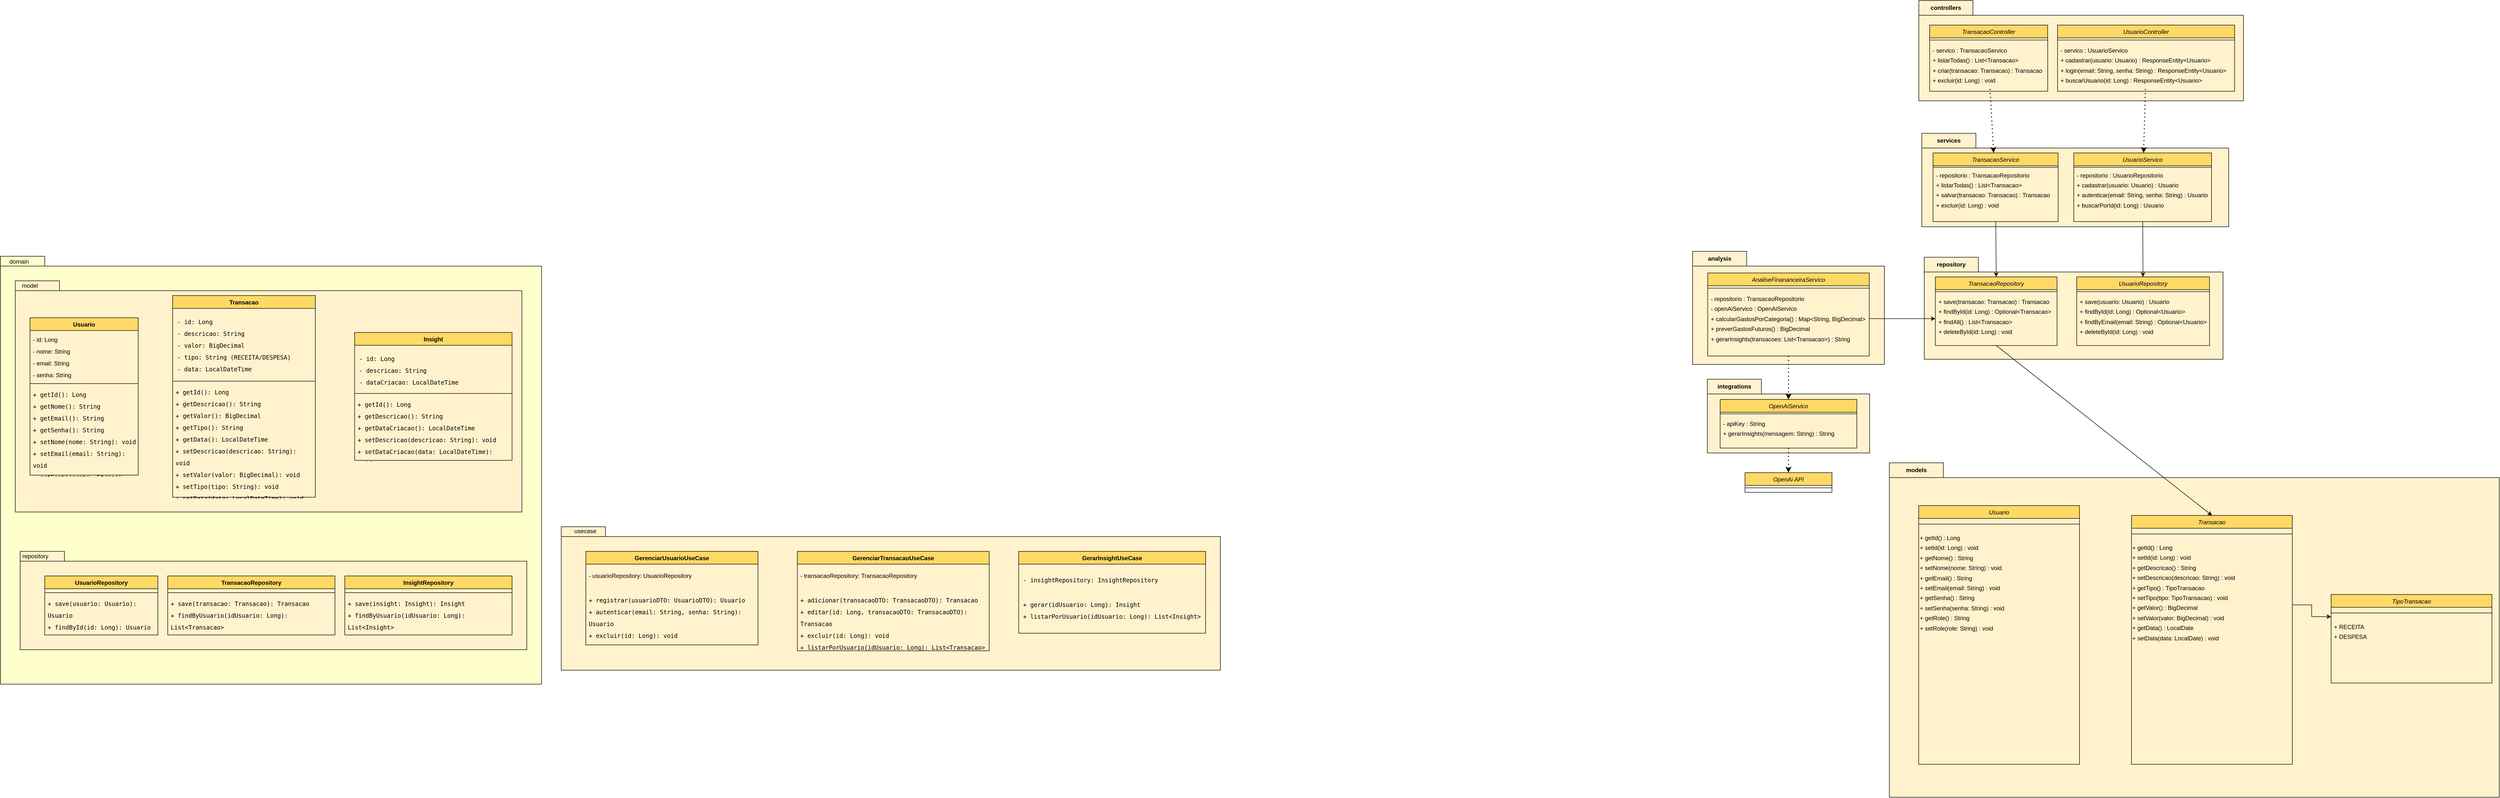 <mxfile version="26.1.1">
  <diagram id="C5RBs43oDa-KdzZeNtuy" name="Page-1">
    <mxGraphModel dx="6342" dy="3076" grid="1" gridSize="10" guides="1" tooltips="1" connect="1" arrows="1" fold="1" page="1" pageScale="1" pageWidth="827" pageHeight="1169" math="0" shadow="0">
      <root>
        <mxCell id="WIyWlLk6GJQsqaUBKTNV-0" />
        <mxCell id="WIyWlLk6GJQsqaUBKTNV-1" parent="WIyWlLk6GJQsqaUBKTNV-0" />
        <mxCell id="1cTptB84JzzXmHVM3gCm-0" value="analysis" style="shape=folder;fontStyle=1;tabWidth=110;tabHeight=30;tabPosition=left;html=1;boundedLbl=1;labelInHeader=1;container=1;collapsible=0;whiteSpace=wrap;fillColor=#FFF2CC;" parent="WIyWlLk6GJQsqaUBKTNV-1" vertex="1">
          <mxGeometry x="-490" y="-390" width="390" height="230" as="geometry" />
        </mxCell>
        <mxCell id="1cTptB84JzzXmHVM3gCm-1" value="" style="html=1;strokeColor=none;resizeWidth=1;resizeHeight=1;fillColor=none;part=1;connectable=0;allowArrows=0;deletable=0;whiteSpace=wrap;" parent="1cTptB84JzzXmHVM3gCm-0" vertex="1">
          <mxGeometry width="307.895" height="85.638" relative="1" as="geometry">
            <mxPoint y="30" as="offset" />
          </mxGeometry>
        </mxCell>
        <mxCell id="1cTptB84JzzXmHVM3gCm-2" value="AnaliseFinananceiraServico" style="swimlane;fontStyle=2;align=center;verticalAlign=top;childLayout=stackLayout;horizontal=1;startSize=26;horizontalStack=0;resizeParent=1;resizeLast=0;collapsible=1;marginBottom=0;rounded=0;shadow=0;strokeWidth=1;fillColor=#FFD966;" parent="1cTptB84JzzXmHVM3gCm-0" vertex="1">
          <mxGeometry x="30.788" y="44.003" width="328.417" height="168.83" as="geometry">
            <mxRectangle x="230" y="140" width="160" height="26" as="alternateBounds" />
          </mxGeometry>
        </mxCell>
        <mxCell id="1cTptB84JzzXmHVM3gCm-6" value="" style="line;html=1;strokeWidth=1;align=left;verticalAlign=middle;spacingTop=-1;spacingLeft=3;spacingRight=3;rotatable=0;labelPosition=right;points=[];portConstraint=eastwest;" parent="1cTptB84JzzXmHVM3gCm-2" vertex="1">
          <mxGeometry y="26" width="328.417" height="9.787" as="geometry" />
        </mxCell>
        <mxCell id="1cTptB84JzzXmHVM3gCm-7" value="&lt;div style=&quot;line-height: 170%;&quot;&gt;- repositorio : TransacaoRepositorio&lt;br&gt;- openAiServico : OpenAiServico&lt;br&gt;+ calcularGastosPorCategoria() : Map&amp;lt;String, BigDecimal&amp;gt;&lt;br&gt;+ preverGastosFuturos() : BigDecimal&lt;br&gt;+ gerarInsights(transacoes: List&amp;lt;Transacao&amp;gt;) : String&lt;/div&gt;" style="text;align=left;verticalAlign=top;spacingLeft=4;spacingRight=4;overflow=hidden;rotatable=0;points=[[0,0.5],[1,0.5]];portConstraint=eastwest;html=1;" parent="1cTptB84JzzXmHVM3gCm-2" vertex="1">
          <mxGeometry y="35.787" width="328.417" height="114.21" as="geometry" />
        </mxCell>
        <mxCell id="1cTptB84JzzXmHVM3gCm-8" value="controllers" style="shape=folder;fontStyle=1;tabWidth=110;tabHeight=30;tabPosition=left;html=1;boundedLbl=1;labelInHeader=1;container=1;collapsible=0;whiteSpace=wrap;fillColor=#FFF2CC;" parent="WIyWlLk6GJQsqaUBKTNV-1" vertex="1">
          <mxGeometry x="-30" y="-900" width="659.999" height="204.0" as="geometry" />
        </mxCell>
        <mxCell id="1cTptB84JzzXmHVM3gCm-9" value="" style="html=1;strokeColor=none;resizeWidth=1;resizeHeight=1;fillColor=none;part=1;connectable=0;allowArrows=0;deletable=0;whiteSpace=wrap;" parent="1cTptB84JzzXmHVM3gCm-8" vertex="1">
          <mxGeometry width="225.0" height="75.957" relative="1" as="geometry">
            <mxPoint y="30" as="offset" />
          </mxGeometry>
        </mxCell>
        <mxCell id="1cTptB84JzzXmHVM3gCm-98" value="UsuarioController" style="swimlane;fontStyle=2;align=center;verticalAlign=top;childLayout=stackLayout;horizontal=1;startSize=26;horizontalStack=0;resizeParent=1;resizeLast=0;collapsible=1;marginBottom=0;rounded=0;shadow=0;strokeWidth=1;fillColor=#FFD966;" parent="1cTptB84JzzXmHVM3gCm-8" vertex="1">
          <mxGeometry x="281.999" y="50.0" width="360" height="134.52" as="geometry">
            <mxRectangle x="230" y="140" width="160" height="26" as="alternateBounds" />
          </mxGeometry>
        </mxCell>
        <mxCell id="1cTptB84JzzXmHVM3gCm-99" value="" style="line;html=1;strokeWidth=1;align=left;verticalAlign=middle;spacingTop=-1;spacingLeft=3;spacingRight=3;rotatable=0;labelPosition=right;points=[];portConstraint=eastwest;" parent="1cTptB84JzzXmHVM3gCm-98" vertex="1">
          <mxGeometry y="26" width="360" height="8.681" as="geometry" />
        </mxCell>
        <mxCell id="1cTptB84JzzXmHVM3gCm-100" value="&lt;div style=&quot;line-height: 170%;&quot;&gt;&lt;div style=&quot;line-height: 170%;&quot;&gt;- servico : UsuarioServico&lt;/div&gt;&lt;div style=&quot;line-height: 170%;&quot;&gt;+ cadastrar(usuario: Usuario) : ResponseEntity&amp;lt;Usuario&amp;gt;&lt;/div&gt;&lt;div style=&quot;line-height: 170%;&quot;&gt;+ login(email: String, senha: String) : ResponseEntity&amp;lt;Usuario&amp;gt;&lt;/div&gt;&lt;div style=&quot;line-height: 170%;&quot;&gt;+ buscarUsuario(id: Long) : ResponseEntity&amp;lt;Usuario&amp;gt;&lt;/div&gt;&lt;div&gt;&lt;br&gt;&lt;/div&gt;&lt;/div&gt;" style="text;align=left;verticalAlign=top;spacingLeft=4;spacingRight=4;overflow=hidden;rotatable=0;points=[[0,0.5],[1,0.5]];portConstraint=eastwest;html=1;" parent="1cTptB84JzzXmHVM3gCm-98" vertex="1">
          <mxGeometry y="34.681" width="360" height="95.32" as="geometry" />
        </mxCell>
        <mxCell id="1cTptB84JzzXmHVM3gCm-10" value="TransacaoController" style="swimlane;fontStyle=2;align=center;verticalAlign=top;childLayout=stackLayout;horizontal=1;startSize=26;horizontalStack=0;resizeParent=1;resizeLast=0;collapsible=1;marginBottom=0;rounded=0;shadow=0;strokeWidth=1;fillColor=#FFD966;" parent="1cTptB84JzzXmHVM3gCm-8" vertex="1">
          <mxGeometry x="21.999" y="50" width="239.995" height="134.52" as="geometry">
            <mxRectangle x="230" y="140" width="160" height="26" as="alternateBounds" />
          </mxGeometry>
        </mxCell>
        <mxCell id="1cTptB84JzzXmHVM3gCm-14" value="" style="line;html=1;strokeWidth=1;align=left;verticalAlign=middle;spacingTop=-1;spacingLeft=3;spacingRight=3;rotatable=0;labelPosition=right;points=[];portConstraint=eastwest;" parent="1cTptB84JzzXmHVM3gCm-10" vertex="1">
          <mxGeometry y="26" width="239.995" height="8.681" as="geometry" />
        </mxCell>
        <mxCell id="1cTptB84JzzXmHVM3gCm-15" value="&lt;div style=&quot;line-height: 170%;&quot;&gt;- servico : TransacaoServico&lt;br&gt;+ listarTodas() : List&amp;lt;Transacao&amp;gt;&lt;br&gt;+ criar(transacao: Transacao) : Transacao&lt;br&gt;+ excluir(id: Long) : void&lt;/div&gt;" style="text;align=left;verticalAlign=top;spacingLeft=4;spacingRight=4;overflow=hidden;rotatable=0;points=[[0,0.5],[1,0.5]];portConstraint=eastwest;html=1;" parent="1cTptB84JzzXmHVM3gCm-10" vertex="1">
          <mxGeometry y="34.681" width="239.995" height="95.32" as="geometry" />
        </mxCell>
        <mxCell id="1cTptB84JzzXmHVM3gCm-16" value="integrations" style="shape=folder;fontStyle=1;tabWidth=110;tabHeight=30;tabPosition=left;html=1;boundedLbl=1;labelInHeader=1;container=1;collapsible=0;whiteSpace=wrap;fillColor=#FFF2CC;" parent="WIyWlLk6GJQsqaUBKTNV-1" vertex="1">
          <mxGeometry x="-460" y="-130" width="330" height="150" as="geometry" />
        </mxCell>
        <mxCell id="1cTptB84JzzXmHVM3gCm-17" value="" style="html=1;strokeColor=none;resizeWidth=1;resizeHeight=1;fillColor=none;part=1;connectable=0;allowArrows=0;deletable=0;whiteSpace=wrap;" parent="1cTptB84JzzXmHVM3gCm-16" vertex="1">
          <mxGeometry width="260.526" height="55.851" relative="1" as="geometry">
            <mxPoint y="30" as="offset" />
          </mxGeometry>
        </mxCell>
        <mxCell id="1cTptB84JzzXmHVM3gCm-18" value="OpenAiServico" style="swimlane;fontStyle=2;align=center;verticalAlign=top;childLayout=stackLayout;horizontal=1;startSize=26;horizontalStack=0;resizeParent=1;resizeLast=0;collapsible=1;marginBottom=0;rounded=0;shadow=0;strokeWidth=1;fillColor=#FFD966;" parent="1cTptB84JzzXmHVM3gCm-16" vertex="1">
          <mxGeometry x="26.05" y="41.13" width="277.89" height="98.87" as="geometry">
            <mxRectangle x="230" y="140" width="160" height="26" as="alternateBounds" />
          </mxGeometry>
        </mxCell>
        <mxCell id="1cTptB84JzzXmHVM3gCm-22" value="" style="line;html=1;strokeWidth=1;align=left;verticalAlign=middle;spacingTop=-1;spacingLeft=3;spacingRight=3;rotatable=0;labelPosition=right;points=[];portConstraint=eastwest;" parent="1cTptB84JzzXmHVM3gCm-18" vertex="1">
          <mxGeometry y="26" width="277.89" height="6.383" as="geometry" />
        </mxCell>
        <mxCell id="1cTptB84JzzXmHVM3gCm-23" value="&lt;div style=&quot;line-height: 170%;&quot;&gt;- apiKey : String&lt;br&gt;+ gerarInsights(mensagem: String) : String&lt;/div&gt;" style="text;align=left;verticalAlign=top;spacingLeft=4;spacingRight=4;overflow=hidden;rotatable=0;points=[[0,0.5],[1,0.5]];portConstraint=eastwest;html=1;" parent="1cTptB84JzzXmHVM3gCm-18" vertex="1">
          <mxGeometry y="32.383" width="277.89" height="47.62" as="geometry" />
        </mxCell>
        <mxCell id="1cTptB84JzzXmHVM3gCm-24" value="models" style="shape=folder;fontStyle=1;tabWidth=110;tabHeight=30;tabPosition=left;html=1;boundedLbl=1;labelInHeader=1;container=1;collapsible=0;whiteSpace=wrap;fillColor=#FFF2CC;" parent="WIyWlLk6GJQsqaUBKTNV-1" vertex="1">
          <mxGeometry x="-90" y="40" width="1240" height="680" as="geometry" />
        </mxCell>
        <mxCell id="1cTptB84JzzXmHVM3gCm-25" value="" style="html=1;strokeColor=none;resizeWidth=1;resizeHeight=1;fillColor=none;part=1;connectable=0;allowArrows=0;deletable=0;whiteSpace=wrap;" parent="1cTptB84JzzXmHVM3gCm-24" vertex="1">
          <mxGeometry width="671.367" height="202.144" relative="1" as="geometry">
            <mxPoint y="30" as="offset" />
          </mxGeometry>
        </mxCell>
        <mxCell id="1cTptB84JzzXmHVM3gCm-26" value="Transacao" style="swimlane;fontStyle=2;align=center;verticalAlign=top;childLayout=stackLayout;horizontal=1;startSize=26;horizontalStack=0;resizeParent=1;resizeLast=0;collapsible=1;marginBottom=0;rounded=0;shadow=0;strokeWidth=1;fillColor=#FFD966;" parent="1cTptB84JzzXmHVM3gCm-24" vertex="1">
          <mxGeometry x="492.336" y="107.02" width="326.941" height="505.96" as="geometry">
            <mxRectangle x="230" y="140" width="160" height="26" as="alternateBounds" />
          </mxGeometry>
        </mxCell>
        <mxCell id="1cTptB84JzzXmHVM3gCm-30" value="" style="line;html=1;strokeWidth=1;align=left;verticalAlign=middle;spacingTop=-1;spacingLeft=3;spacingRight=3;rotatable=0;labelPosition=right;points=[];portConstraint=eastwest;" parent="1cTptB84JzzXmHVM3gCm-26" vertex="1">
          <mxGeometry y="26" width="326.941" height="23.102" as="geometry" />
        </mxCell>
        <mxCell id="1cTptB84JzzXmHVM3gCm-81" value="&lt;div style=&quot;line-height: 170%;&quot;&gt;+ getId() : Long&lt;br&gt;+ setId(id: Long) : void&lt;br&gt;+ getDescricao() : String&lt;br&gt;+ setDescricao(descricao: String) : void&lt;br&gt;+ getTipo() : TipoTransacao&lt;br&gt;+ setTipo(tipo: TipoTransacao) : void&lt;br&gt;+ getValor() : BigDecimal&lt;br&gt;+ setValor(valor: BigDecimal) : void&lt;br&gt;+ getData() : LocalDate&lt;br&gt;+ setData(data: LocalDate) : void&lt;/div&gt;" style="text;whiteSpace=wrap;html=1;" parent="1cTptB84JzzXmHVM3gCm-26" vertex="1">
          <mxGeometry y="49.102" width="326.941" height="265.627" as="geometry" />
        </mxCell>
        <mxCell id="1cTptB84JzzXmHVM3gCm-32" value="TipoTransacao" style="swimlane;fontStyle=2;align=center;verticalAlign=top;childLayout=stackLayout;horizontal=1;startSize=26;horizontalStack=0;resizeParent=1;resizeLast=0;collapsible=1;marginBottom=0;rounded=0;shadow=0;strokeWidth=1;fillColor=#FFD966;" parent="1cTptB84JzzXmHVM3gCm-24" vertex="1">
          <mxGeometry x="898.14" y="267.752" width="326.941" height="180.002" as="geometry">
            <mxRectangle x="230" y="140" width="160" height="26" as="alternateBounds" />
          </mxGeometry>
        </mxCell>
        <mxCell id="1cTptB84JzzXmHVM3gCm-36" value="" style="line;html=1;strokeWidth=1;align=left;verticalAlign=middle;spacingTop=-1;spacingLeft=3;spacingRight=3;rotatable=0;labelPosition=right;points=[];portConstraint=eastwest;" parent="1cTptB84JzzXmHVM3gCm-32" vertex="1">
          <mxGeometry y="26" width="326.941" height="23.102" as="geometry" />
        </mxCell>
        <mxCell id="1cTptB84JzzXmHVM3gCm-37" value="&lt;div style=&quot;line-height: 170%;&quot;&gt;+ RECEITA&lt;br&gt;+ DESPESA&lt;/div&gt;" style="text;align=left;verticalAlign=top;spacingLeft=4;spacingRight=4;overflow=hidden;rotatable=0;points=[[0,0.5],[1,0.5]];portConstraint=eastwest;html=1;" parent="1cTptB84JzzXmHVM3gCm-32" vertex="1">
          <mxGeometry y="49.102" width="326.941" height="104.9" as="geometry" />
        </mxCell>
        <mxCell id="1cTptB84JzzXmHVM3gCm-84" style="edgeStyle=orthogonalEdgeStyle;rounded=0;orthogonalLoop=1;jettySize=auto;html=1;entryX=0;entryY=0.25;entryDx=0;entryDy=0;" parent="1cTptB84JzzXmHVM3gCm-24" source="1cTptB84JzzXmHVM3gCm-81" target="1cTptB84JzzXmHVM3gCm-32" edge="1">
          <mxGeometry relative="1" as="geometry">
            <mxPoint x="497.794" y="164.105" as="targetPoint" />
          </mxGeometry>
        </mxCell>
        <mxCell id="1cTptB84JzzXmHVM3gCm-86" value="Usuario" style="swimlane;fontStyle=2;align=center;verticalAlign=top;childLayout=stackLayout;horizontal=1;startSize=26;horizontalStack=0;resizeParent=1;resizeLast=0;collapsible=1;marginBottom=0;rounded=0;shadow=0;strokeWidth=1;fillColor=#FFD966;" parent="1cTptB84JzzXmHVM3gCm-24" vertex="1">
          <mxGeometry x="59.677" y="87.02" width="326.94" height="525.96" as="geometry">
            <mxRectangle x="230" y="140" width="160" height="26" as="alternateBounds" />
          </mxGeometry>
        </mxCell>
        <mxCell id="1cTptB84JzzXmHVM3gCm-87" value="" style="line;html=1;strokeWidth=1;align=left;verticalAlign=middle;spacingTop=-1;spacingLeft=3;spacingRight=3;rotatable=0;labelPosition=right;points=[];portConstraint=eastwest;" parent="1cTptB84JzzXmHVM3gCm-86" vertex="1">
          <mxGeometry y="26" width="326.94" height="23.102" as="geometry" />
        </mxCell>
        <mxCell id="1cTptB84JzzXmHVM3gCm-88" value="&lt;div style=&quot;line-height: 170%;&quot;&gt;&lt;div style=&quot;line-height: 170%;&quot;&gt;+ getId() : Long&lt;/div&gt;&lt;div style=&quot;line-height: 170%;&quot;&gt;+ setId(id: Long) : void&lt;/div&gt;&lt;div style=&quot;line-height: 170%;&quot;&gt;+ getNome() : String&lt;/div&gt;&lt;div style=&quot;line-height: 170%;&quot;&gt;+ setNome(nome: String) : void&lt;/div&gt;&lt;div style=&quot;line-height: 170%;&quot;&gt;+ getEmail() : String&lt;/div&gt;&lt;div style=&quot;line-height: 170%;&quot;&gt;+ setEmail(email: String) : void&lt;/div&gt;&lt;div style=&quot;line-height: 170%;&quot;&gt;+ getSenha() : String&lt;/div&gt;&lt;div style=&quot;line-height: 170%;&quot;&gt;+ setSenha(senha: String) : void&lt;/div&gt;&lt;div style=&quot;line-height: 170%;&quot;&gt;+ getRole() : String&lt;/div&gt;&lt;div style=&quot;line-height: 170%;&quot;&gt;+ setRole(role: String) : void&lt;/div&gt;&lt;div&gt;&lt;br&gt;&lt;/div&gt;&lt;/div&gt;" style="text;whiteSpace=wrap;html=1;" parent="1cTptB84JzzXmHVM3gCm-86" vertex="1">
          <mxGeometry y="49.102" width="326.94" height="264" as="geometry" />
        </mxCell>
        <mxCell id="1cTptB84JzzXmHVM3gCm-38" value="repository" style="shape=folder;fontStyle=1;tabWidth=110;tabHeight=30;tabPosition=left;html=1;boundedLbl=1;labelInHeader=1;container=1;collapsible=0;whiteSpace=wrap;fillColor=#FFF2CC;" parent="WIyWlLk6GJQsqaUBKTNV-1" vertex="1">
          <mxGeometry x="-19" y="-378" width="607.43" height="207.44" as="geometry" />
        </mxCell>
        <mxCell id="1cTptB84JzzXmHVM3gCm-39" value="" style="html=1;strokeColor=none;resizeWidth=1;resizeHeight=1;fillColor=none;part=1;connectable=0;allowArrows=0;deletable=0;whiteSpace=wrap;" parent="1cTptB84JzzXmHVM3gCm-38" vertex="1">
          <mxGeometry width="225.789" height="70.745" relative="1" as="geometry">
            <mxPoint y="30" as="offset" />
          </mxGeometry>
        </mxCell>
        <mxCell id="1cTptB84JzzXmHVM3gCm-40" value="TransacaoRepository" style="swimlane;fontStyle=2;align=center;verticalAlign=top;childLayout=stackLayout;horizontal=1;startSize=26;horizontalStack=0;resizeParent=1;resizeLast=0;collapsible=1;marginBottom=0;rounded=0;shadow=0;strokeWidth=1;fillColor=#FFD966;" parent="1cTptB84JzzXmHVM3gCm-38" vertex="1">
          <mxGeometry x="22.57" y="40" width="247.43" height="139.44" as="geometry">
            <mxRectangle x="230" y="140" width="160" height="26" as="alternateBounds" />
          </mxGeometry>
        </mxCell>
        <mxCell id="1cTptB84JzzXmHVM3gCm-44" value="" style="line;html=1;strokeWidth=1;align=left;verticalAlign=middle;spacingTop=-1;spacingLeft=3;spacingRight=3;rotatable=0;labelPosition=right;points=[];portConstraint=eastwest;" parent="1cTptB84JzzXmHVM3gCm-40" vertex="1">
          <mxGeometry y="26" width="247.43" height="8.085" as="geometry" />
        </mxCell>
        <mxCell id="1cTptB84JzzXmHVM3gCm-45" value="&lt;div style=&quot;line-height: 170%;&quot;&gt;+ save(transacao: Transacao) : Transacao&lt;br&gt;+ findById(id: Long) : Optional&amp;lt;Transacao&amp;gt;&lt;br&gt;+ findAll() : List&amp;lt;Transacao&amp;gt;&lt;br&gt;+ deleteById(id: Long) : void&lt;/div&gt;" style="text;align=left;verticalAlign=top;spacingLeft=4;spacingRight=4;overflow=hidden;rotatable=0;points=[[0,0.5],[1,0.5]];portConstraint=eastwest;html=1;" parent="1cTptB84JzzXmHVM3gCm-40" vertex="1">
          <mxGeometry y="34.085" width="247.43" height="101.692" as="geometry" />
        </mxCell>
        <mxCell id="1cTptB84JzzXmHVM3gCm-90" value="UsuarioRepository" style="swimlane;fontStyle=2;align=center;verticalAlign=top;childLayout=stackLayout;horizontal=1;startSize=26;horizontalStack=0;resizeParent=1;resizeLast=0;collapsible=1;marginBottom=0;rounded=0;shadow=0;strokeWidth=1;fillColor=#FFD966;" parent="1cTptB84JzzXmHVM3gCm-38" vertex="1">
          <mxGeometry x="310" y="40" width="270" height="139.44" as="geometry">
            <mxRectangle x="230" y="140" width="160" height="26" as="alternateBounds" />
          </mxGeometry>
        </mxCell>
        <mxCell id="1cTptB84JzzXmHVM3gCm-91" value="" style="line;html=1;strokeWidth=1;align=left;verticalAlign=middle;spacingTop=-1;spacingLeft=3;spacingRight=3;rotatable=0;labelPosition=right;points=[];portConstraint=eastwest;" parent="1cTptB84JzzXmHVM3gCm-90" vertex="1">
          <mxGeometry y="26" width="270" height="8.085" as="geometry" />
        </mxCell>
        <mxCell id="1cTptB84JzzXmHVM3gCm-92" value="&lt;div style=&quot;line-height: 170%;&quot;&gt;&lt;div style=&quot;line-height: 170%;&quot;&gt;+ save(usuario: Usuario) : Usuario&lt;/div&gt;&lt;div style=&quot;line-height: 170%;&quot;&gt;+ findById(id: Long) : Optional&amp;lt;Usuario&amp;gt;&lt;/div&gt;&lt;div style=&quot;line-height: 170%;&quot;&gt;+ findByEmail(email: String) : Optional&amp;lt;Usuario&amp;gt;&lt;/div&gt;&lt;div style=&quot;line-height: 170%;&quot;&gt;+ deleteById(id: Long) : void&lt;/div&gt;&lt;div&gt;&lt;br&gt;&lt;/div&gt;&lt;/div&gt;" style="text;align=left;verticalAlign=top;spacingLeft=4;spacingRight=4;overflow=hidden;rotatable=0;points=[[0,0.5],[1,0.5]];portConstraint=eastwest;html=1;" parent="1cTptB84JzzXmHVM3gCm-90" vertex="1">
          <mxGeometry y="34.085" width="270" height="101.692" as="geometry" />
        </mxCell>
        <mxCell id="1cTptB84JzzXmHVM3gCm-46" value="services" style="shape=folder;fontStyle=1;tabWidth=110;tabHeight=30;tabPosition=left;html=1;boundedLbl=1;labelInHeader=1;container=1;collapsible=0;whiteSpace=wrap;fillColor=#FFF2CC;" parent="WIyWlLk6GJQsqaUBKTNV-1" vertex="1">
          <mxGeometry x="-24" y="-630" width="624" height="190" as="geometry" />
        </mxCell>
        <mxCell id="1cTptB84JzzXmHVM3gCm-47" value="" style="html=1;strokeColor=none;resizeWidth=1;resizeHeight=1;fillColor=none;part=1;connectable=0;allowArrows=0;deletable=0;whiteSpace=wrap;" parent="1cTptB84JzzXmHVM3gCm-46" vertex="1">
          <mxGeometry width="236.842" height="55.467" relative="1" as="geometry">
            <mxPoint y="30" as="offset" />
          </mxGeometry>
        </mxCell>
        <mxCell id="1cTptB84JzzXmHVM3gCm-48" value="TransacaoServico" style="swimlane;fontStyle=2;align=center;verticalAlign=top;childLayout=stackLayout;horizontal=1;startSize=26;horizontalStack=0;resizeParent=1;resizeLast=0;collapsible=1;marginBottom=0;rounded=0;shadow=0;strokeWidth=1;fillColor=#FFD966;" parent="1cTptB84JzzXmHVM3gCm-46" vertex="1">
          <mxGeometry x="22.84" y="40" width="254.32" height="139.457" as="geometry">
            <mxRectangle x="230" y="140" width="160" height="26" as="alternateBounds" />
          </mxGeometry>
        </mxCell>
        <mxCell id="1cTptB84JzzXmHVM3gCm-52" value="" style="line;html=1;strokeWidth=1;align=left;verticalAlign=middle;spacingTop=-1;spacingLeft=3;spacingRight=3;rotatable=0;labelPosition=right;points=[];portConstraint=eastwest;" parent="1cTptB84JzzXmHVM3gCm-48" vertex="1">
          <mxGeometry y="26" width="254.32" height="6.339" as="geometry" />
        </mxCell>
        <mxCell id="1cTptB84JzzXmHVM3gCm-53" value="&lt;div style=&quot;line-height: 170%;&quot;&gt;&lt;div style=&quot;line-height: 170%;&quot;&gt;- repositorio : TransacaoRepositorio&lt;/div&gt;&lt;div style=&quot;line-height: 170%;&quot;&gt;+ listarTodas() : List&amp;lt;Transacao&amp;gt;&lt;/div&gt;&lt;div style=&quot;line-height: 170%;&quot;&gt;+ salvar(transacao: Transacao) : Transacao&lt;/div&gt;&lt;div style=&quot;line-height: 170%;&quot;&gt;+ excluir(id: Long) : void&lt;/div&gt;&lt;div&gt;&lt;br&gt;&lt;/div&gt;&lt;/div&gt;" style="text;align=left;verticalAlign=middle;spacingLeft=4;spacingRight=4;overflow=hidden;rotatable=0;points=[[0,0.5],[1,0.5]];portConstraint=eastwest;spacingTop=0;spacing=2;labelBackgroundColor=none;labelBorderColor=none;textShadow=0;spacingBottom=0;fillColor=none;fontSize=12;html=1;" parent="1cTptB84JzzXmHVM3gCm-48" vertex="1">
          <mxGeometry y="32.339" width="254.32" height="107.118" as="geometry" />
        </mxCell>
        <mxCell id="1cTptB84JzzXmHVM3gCm-94" value="UsuarioServico" style="swimlane;fontStyle=2;align=center;verticalAlign=top;childLayout=stackLayout;horizontal=1;startSize=26;horizontalStack=0;resizeParent=1;resizeLast=0;collapsible=1;marginBottom=0;rounded=0;shadow=0;strokeWidth=1;fillColor=#FFD966;" parent="1cTptB84JzzXmHVM3gCm-46" vertex="1">
          <mxGeometry x="309" y="40" width="280" height="139.46" as="geometry">
            <mxRectangle x="230" y="140" width="160" height="26" as="alternateBounds" />
          </mxGeometry>
        </mxCell>
        <mxCell id="1cTptB84JzzXmHVM3gCm-95" value="" style="line;html=1;strokeWidth=1;align=left;verticalAlign=middle;spacingTop=-1;spacingLeft=3;spacingRight=3;rotatable=0;labelPosition=right;points=[];portConstraint=eastwest;" parent="1cTptB84JzzXmHVM3gCm-94" vertex="1">
          <mxGeometry y="26" width="280" height="6.339" as="geometry" />
        </mxCell>
        <mxCell id="1cTptB84JzzXmHVM3gCm-96" value="&lt;div style=&quot;line-height: 170%;&quot;&gt;&lt;div style=&quot;line-height: 170%;&quot;&gt;&lt;div style=&quot;line-height: 170%;&quot;&gt;- repositorio : UsuarioRepositorio&lt;/div&gt;&lt;div style=&quot;line-height: 170%;&quot;&gt;+ cadastrar(usuario: Usuario) : Usuario&lt;/div&gt;&lt;div style=&quot;line-height: 170%;&quot;&gt;+ autenticar(email: String, senha: String) : Usuario&lt;/div&gt;&lt;div style=&quot;line-height: 170%;&quot;&gt;+ buscarPorId(id: Long) : Usuario&lt;/div&gt;&lt;div&gt;&lt;br&gt;&lt;/div&gt;&lt;/div&gt;&lt;/div&gt;" style="text;align=left;verticalAlign=middle;spacingLeft=4;spacingRight=4;overflow=hidden;rotatable=0;points=[[0,0.5],[1,0.5]];portConstraint=eastwest;spacingTop=0;spacing=2;labelBackgroundColor=none;labelBorderColor=none;textShadow=0;spacingBottom=0;fillColor=none;fontSize=12;html=1;" parent="1cTptB84JzzXmHVM3gCm-94" vertex="1">
          <mxGeometry y="32.339" width="280" height="107.118" as="geometry" />
        </mxCell>
        <mxCell id="1cTptB84JzzXmHVM3gCm-62" value="" style="endArrow=classic;html=1;rounded=0;entryX=0.5;entryY=0;entryDx=0;entryDy=0;" parent="WIyWlLk6GJQsqaUBKTNV-1" source="1cTptB84JzzXmHVM3gCm-53" target="1cTptB84JzzXmHVM3gCm-40" edge="1">
          <mxGeometry width="50" height="50" relative="1" as="geometry">
            <mxPoint x="266.578" y="-288.093" as="sourcePoint" />
            <mxPoint x="177.42" y="-256.284" as="targetPoint" />
          </mxGeometry>
        </mxCell>
        <mxCell id="1cTptB84JzzXmHVM3gCm-64" value="" style="endArrow=classic;dashed=1;html=1;dashPattern=1 3;strokeWidth=2;rounded=0;" parent="WIyWlLk6GJQsqaUBKTNV-1" source="1cTptB84JzzXmHVM3gCm-15" target="1cTptB84JzzXmHVM3gCm-48" edge="1">
          <mxGeometry width="50" height="50" relative="1" as="geometry">
            <mxPoint x="300" y="-340" as="sourcePoint" />
            <mxPoint x="350" y="-390" as="targetPoint" />
          </mxGeometry>
        </mxCell>
        <mxCell id="1cTptB84JzzXmHVM3gCm-70" value="" style="endArrow=classic;html=1;rounded=0;exitX=0.5;exitY=1;exitDx=0;exitDy=0;entryX=0.5;entryY=0;entryDx=0;entryDy=0;" parent="WIyWlLk6GJQsqaUBKTNV-1" source="1cTptB84JzzXmHVM3gCm-40" target="1cTptB84JzzXmHVM3gCm-26" edge="1">
          <mxGeometry width="50" height="50" relative="1" as="geometry">
            <mxPoint x="190" y="-20" as="sourcePoint" />
            <mxPoint x="240" y="-70" as="targetPoint" />
          </mxGeometry>
        </mxCell>
        <mxCell id="1cTptB84JzzXmHVM3gCm-71" value="" style="endArrow=classic;html=1;rounded=0;exitX=1;exitY=0.5;exitDx=0;exitDy=0;entryX=0;entryY=0.5;entryDx=0;entryDy=0;" parent="WIyWlLk6GJQsqaUBKTNV-1" source="1cTptB84JzzXmHVM3gCm-7" target="1cTptB84JzzXmHVM3gCm-45" edge="1">
          <mxGeometry width="50" height="50" relative="1" as="geometry">
            <mxPoint x="-126.58" y="-256.284" as="sourcePoint" />
            <mxPoint x="0.578" y="-256.284" as="targetPoint" />
          </mxGeometry>
        </mxCell>
        <mxCell id="1cTptB84JzzXmHVM3gCm-72" value="" style="endArrow=classic;dashed=1;html=1;dashPattern=1 3;strokeWidth=2;rounded=0;exitX=0.5;exitY=1;exitDx=0;exitDy=0;entryX=0.5;entryY=0;entryDx=0;entryDy=0;" parent="WIyWlLk6GJQsqaUBKTNV-1" source="1cTptB84JzzXmHVM3gCm-2" target="1cTptB84JzzXmHVM3gCm-18" edge="1">
          <mxGeometry width="50" height="50" relative="1" as="geometry">
            <mxPoint x="-180" y="-80" as="sourcePoint" />
            <mxPoint x="-180" y="51" as="targetPoint" />
          </mxGeometry>
        </mxCell>
        <mxCell id="1cTptB84JzzXmHVM3gCm-73" value="OpenAi API" style="swimlane;fontStyle=2;align=center;verticalAlign=top;childLayout=stackLayout;horizontal=1;startSize=26;horizontalStack=0;resizeParent=1;resizeLast=0;collapsible=1;marginBottom=0;rounded=0;shadow=0;strokeWidth=1;fillColor=#FFD966;" parent="WIyWlLk6GJQsqaUBKTNV-1" vertex="1">
          <mxGeometry x="-383.43" y="60" width="176.84" height="40" as="geometry">
            <mxRectangle x="230" y="140" width="160" height="26" as="alternateBounds" />
          </mxGeometry>
        </mxCell>
        <mxCell id="1cTptB84JzzXmHVM3gCm-77" value="" style="line;html=1;strokeWidth=1;align=left;verticalAlign=middle;spacingTop=-1;spacingLeft=3;spacingRight=3;rotatable=0;labelPosition=right;points=[];portConstraint=eastwest;" parent="1cTptB84JzzXmHVM3gCm-73" vertex="1">
          <mxGeometry y="26" width="176.84" height="9.787" as="geometry" />
        </mxCell>
        <mxCell id="1cTptB84JzzXmHVM3gCm-79" value="" style="endArrow=classic;dashed=1;html=1;dashPattern=1 3;strokeWidth=2;rounded=0;exitX=0.5;exitY=1;exitDx=0;exitDy=0;entryX=0.5;entryY=0;entryDx=0;entryDy=0;" parent="WIyWlLk6GJQsqaUBKTNV-1" source="1cTptB84JzzXmHVM3gCm-18" target="1cTptB84JzzXmHVM3gCm-73" edge="1">
          <mxGeometry width="50" height="50" relative="1" as="geometry">
            <mxPoint x="-205" y="-151" as="sourcePoint" />
            <mxPoint x="-205" y="-30" as="targetPoint" />
          </mxGeometry>
        </mxCell>
        <mxCell id="1cTptB84JzzXmHVM3gCm-97" value="" style="endArrow=classic;html=1;rounded=0;" parent="WIyWlLk6GJQsqaUBKTNV-1" source="1cTptB84JzzXmHVM3gCm-96" target="1cTptB84JzzXmHVM3gCm-90" edge="1">
          <mxGeometry width="50" height="50" relative="1" as="geometry">
            <mxPoint x="390" y="-300" as="sourcePoint" />
            <mxPoint x="440" y="-350" as="targetPoint" />
          </mxGeometry>
        </mxCell>
        <mxCell id="1cTptB84JzzXmHVM3gCm-101" value="" style="endArrow=classic;dashed=1;html=1;dashPattern=1 3;strokeWidth=2;rounded=0;" parent="WIyWlLk6GJQsqaUBKTNV-1" source="1cTptB84JzzXmHVM3gCm-100" target="1cTptB84JzzXmHVM3gCm-94" edge="1">
          <mxGeometry width="50" height="50" relative="1" as="geometry">
            <mxPoint x="115" y="-690" as="sourcePoint" />
            <mxPoint x="130" y="-548" as="targetPoint" />
          </mxGeometry>
        </mxCell>
        <mxCell id="5WrRKkwtKEH5XO7ipjnT-20" value="" style="group" vertex="1" connectable="0" parent="WIyWlLk6GJQsqaUBKTNV-1">
          <mxGeometry x="-3900" y="-330" width="2450" height="820" as="geometry" />
        </mxCell>
        <mxCell id="5WrRKkwtKEH5XO7ipjnT-71" value="" style="shape=folder;fontStyle=1;spacingTop=10;tabWidth=90;tabHeight=20;tabPosition=left;html=1;whiteSpace=wrap;fillColor=#FFFFCC;" vertex="1" parent="5WrRKkwtKEH5XO7ipjnT-20">
          <mxGeometry x="-30" y="-50" width="1100" height="870" as="geometry" />
        </mxCell>
        <mxCell id="5WrRKkwtKEH5XO7ipjnT-4" value="" style="shape=folder;fontStyle=1;spacingTop=10;tabWidth=90;tabHeight=20;tabPosition=left;html=1;whiteSpace=wrap;fillColor=#FFF2CC;" vertex="1" parent="5WrRKkwtKEH5XO7ipjnT-20">
          <mxGeometry width="1030" height="470" as="geometry" />
        </mxCell>
        <mxCell id="5WrRKkwtKEH5XO7ipjnT-0" value="Usuario" style="swimlane;fontStyle=1;align=center;verticalAlign=top;childLayout=stackLayout;horizontal=1;startSize=26;horizontalStack=0;resizeParent=1;resizeParentMax=0;resizeLast=0;collapsible=1;marginBottom=0;whiteSpace=wrap;html=1;fillColor=#FFD966;" vertex="1" parent="5WrRKkwtKEH5XO7ipjnT-20">
          <mxGeometry x="30" y="75" width="220" height="320" as="geometry" />
        </mxCell>
        <mxCell id="5WrRKkwtKEH5XO7ipjnT-1" value="&lt;div style=&quot;line-height: 200%;&quot;&gt;- id: Long&lt;br&gt;- nome: String&lt;br&gt;- email: String&lt;br&gt;- senha: String&lt;/div&gt;" style="text;strokeColor=none;fillColor=none;align=left;verticalAlign=top;spacingLeft=4;spacingRight=4;overflow=hidden;rotatable=0;points=[[0,0.5],[1,0.5]];portConstraint=eastwest;whiteSpace=wrap;html=1;" vertex="1" parent="5WrRKkwtKEH5XO7ipjnT-0">
          <mxGeometry y="26" width="220" height="104" as="geometry" />
        </mxCell>
        <mxCell id="5WrRKkwtKEH5XO7ipjnT-2" value="" style="line;strokeWidth=1;fillColor=none;align=left;verticalAlign=middle;spacingTop=-1;spacingLeft=3;spacingRight=3;rotatable=0;labelPosition=right;points=[];portConstraint=eastwest;strokeColor=inherit;" vertex="1" parent="5WrRKkwtKEH5XO7ipjnT-0">
          <mxGeometry y="130" width="220" height="8" as="geometry" />
        </mxCell>
        <mxCell id="5WrRKkwtKEH5XO7ipjnT-3" value="&lt;div style=&quot;line-height: 200%;&quot;&gt;&lt;code data-end=&quot;504&quot; data-start=&quot;487&quot;&gt;+ getId(): Long&lt;/code&gt;&lt;br&gt;&lt;code data-end=&quot;529&quot; data-start=&quot;508&quot;&gt;+ getNome(): String&lt;/code&gt;&lt;br&gt;&lt;code data-end=&quot;555&quot; data-start=&quot;533&quot;&gt;+ getEmail(): String&lt;/code&gt;&lt;br&gt;&lt;code data-end=&quot;581&quot; data-start=&quot;559&quot;&gt;+ getSenha(): String&lt;/code&gt;&lt;br&gt;&lt;code data-end=&quot;616&quot; data-start=&quot;585&quot;&gt;+ setNome(nome: String): void&lt;/code&gt;&lt;br&gt;&lt;code data-end=&quot;653&quot; data-start=&quot;620&quot;&gt;+ setEmail(email: String): void&lt;/code&gt;&lt;br&gt;&lt;code data-end=&quot;690&quot; data-start=&quot;657&quot;&gt;+ setSenha(senha: String): void&lt;/code&gt;&lt;/div&gt;" style="text;strokeColor=none;fillColor=none;align=left;verticalAlign=top;spacingLeft=4;spacingRight=4;overflow=hidden;rotatable=0;points=[[0,0.5],[1,0.5]];portConstraint=eastwest;whiteSpace=wrap;html=1;" vertex="1" parent="5WrRKkwtKEH5XO7ipjnT-0">
          <mxGeometry y="138" width="220" height="182" as="geometry" />
        </mxCell>
        <mxCell id="5WrRKkwtKEH5XO7ipjnT-9" value="Transacao" style="swimlane;fontStyle=1;align=center;verticalAlign=top;childLayout=stackLayout;horizontal=1;startSize=26;horizontalStack=0;resizeParent=1;resizeParentMax=0;resizeLast=0;collapsible=1;marginBottom=0;whiteSpace=wrap;html=1;fillColor=#FFD966;" vertex="1" parent="5WrRKkwtKEH5XO7ipjnT-20">
          <mxGeometry x="320" y="30" width="290" height="410" as="geometry" />
        </mxCell>
        <mxCell id="5WrRKkwtKEH5XO7ipjnT-10" value="&lt;div style=&quot;line-height: 200%;&quot;&gt;&lt;table&gt;&lt;tbody&gt;&lt;tr&gt;&lt;td&gt;&lt;code data-end=&quot;772&quot; data-start=&quot;761&quot;&gt;&lt;/code&gt;&lt;/td&gt;&lt;/tr&gt;&lt;/tbody&gt;&lt;/table&gt;&lt;table&gt;&lt;tbody&gt;&lt;tr&gt;&lt;td&gt;&lt;code data-end=&quot;787&quot; data-start=&quot;775&quot;&gt;- id: Long&lt;/code&gt;&lt;br&gt;&lt;code data-end=&quot;812&quot; data-start=&quot;791&quot;&gt;- descricao: String&lt;/code&gt;&lt;br&gt;&lt;code data-end=&quot;837&quot; data-start=&quot;816&quot;&gt;- valor: BigDecimal&lt;/code&gt;&lt;br&gt;&lt;code data-end=&quot;875&quot; data-start=&quot;841&quot;&gt;- tipo: String (RECEITA/DESPESA)&lt;/code&gt;&lt;br&gt;&lt;code data-end=&quot;902&quot; data-start=&quot;879&quot;&gt;- data: LocalDateTime&lt;/code&gt;&lt;/td&gt;&lt;/tr&gt;&lt;/tbody&gt;&lt;/table&gt;&lt;/div&gt;" style="text;strokeColor=none;fillColor=none;align=left;verticalAlign=top;spacingLeft=4;spacingRight=4;overflow=hidden;rotatable=0;points=[[0,0.5],[1,0.5]];portConstraint=eastwest;whiteSpace=wrap;html=1;" vertex="1" parent="5WrRKkwtKEH5XO7ipjnT-9">
          <mxGeometry y="26" width="290" height="144" as="geometry" />
        </mxCell>
        <mxCell id="5WrRKkwtKEH5XO7ipjnT-11" value="" style="line;strokeWidth=1;fillColor=none;align=left;verticalAlign=middle;spacingTop=-1;spacingLeft=3;spacingRight=3;rotatable=0;labelPosition=right;points=[];portConstraint=eastwest;strokeColor=inherit;" vertex="1" parent="5WrRKkwtKEH5XO7ipjnT-9">
          <mxGeometry y="170" width="290" height="8" as="geometry" />
        </mxCell>
        <mxCell id="5WrRKkwtKEH5XO7ipjnT-12" value="&lt;div style=&quot;line-height: 200%;&quot;&gt;&lt;code data-end=&quot;922&quot; data-start=&quot;905&quot;&gt;+ getId(): Long&lt;/code&gt;&lt;br&gt;&lt;code data-end=&quot;952&quot; data-start=&quot;926&quot;&gt;+ getDescricao(): String&lt;/code&gt;&lt;br&gt;&lt;code data-end=&quot;982&quot; data-start=&quot;956&quot;&gt;+ getValor(): BigDecimal&lt;/code&gt;&lt;br&gt;&lt;code data-end=&quot;1007&quot; data-start=&quot;986&quot;&gt;+ getTipo(): String&lt;/code&gt;&lt;br&gt;&lt;code data-end=&quot;1039&quot; data-start=&quot;1011&quot;&gt;+ getData(): LocalDateTime&lt;/code&gt;&lt;br&gt;&lt;code data-end=&quot;1084&quot; data-start=&quot;1043&quot;&gt;+ setDescricao(descricao: String): void&lt;/code&gt;&lt;br&gt;&lt;code data-end=&quot;1125&quot; data-start=&quot;1088&quot;&gt;+ setValor(valor: BigDecimal): void&lt;/code&gt;&lt;br&gt;&lt;code data-is-only-node=&quot;&quot; data-end=&quot;1160&quot; data-start=&quot;1129&quot;&gt;+ setTipo(tipo: String): void&lt;/code&gt;&lt;br&gt;&lt;code data-end=&quot;1202&quot; data-start=&quot;1164&quot;&gt;+ setData(data: LocalDateTime): void&lt;/code&gt;&lt;/div&gt;" style="text;strokeColor=none;fillColor=none;align=left;verticalAlign=top;spacingLeft=4;spacingRight=4;overflow=hidden;rotatable=0;points=[[0,0.5],[1,0.5]];portConstraint=eastwest;whiteSpace=wrap;html=1;" vertex="1" parent="5WrRKkwtKEH5XO7ipjnT-9">
          <mxGeometry y="178" width="290" height="232" as="geometry" />
        </mxCell>
        <mxCell id="5WrRKkwtKEH5XO7ipjnT-13" value="model" style="text;strokeColor=none;align=center;fillColor=none;html=1;verticalAlign=middle;whiteSpace=wrap;rounded=0;" vertex="1" parent="5WrRKkwtKEH5XO7ipjnT-20">
          <mxGeometry x="10" y="5" width="40" height="10" as="geometry" />
        </mxCell>
        <mxCell id="5WrRKkwtKEH5XO7ipjnT-16" value="Insight" style="swimlane;fontStyle=1;align=center;verticalAlign=top;childLayout=stackLayout;horizontal=1;startSize=26;horizontalStack=0;resizeParent=1;resizeParentMax=0;resizeLast=0;collapsible=1;marginBottom=0;whiteSpace=wrap;html=1;fillColor=#FFD966;" vertex="1" parent="5WrRKkwtKEH5XO7ipjnT-20">
          <mxGeometry x="690" y="105" width="320" height="260" as="geometry" />
        </mxCell>
        <mxCell id="5WrRKkwtKEH5XO7ipjnT-17" value="&lt;div style=&quot;line-height: 200%;&quot;&gt;&lt;table&gt;&lt;tbody&gt;&lt;tr&gt;&lt;td&gt;&lt;code data-end=&quot;1257&quot; data-start=&quot;1248&quot;&gt;&lt;/code&gt;&lt;/td&gt;&lt;/tr&gt;&lt;/tbody&gt;&lt;/table&gt;&lt;table&gt;&lt;tbody&gt;&lt;tr&gt;&lt;td&gt;&lt;code data-end=&quot;1272&quot; data-start=&quot;1260&quot;&gt;- id: Long&lt;/code&gt;&lt;br&gt;&lt;code data-end=&quot;1297&quot; data-start=&quot;1276&quot;&gt;- descricao: String&lt;/code&gt;&lt;br&gt;&lt;code data-end=&quot;1331&quot; data-start=&quot;1301&quot;&gt;- dataCriacao: LocalDateTime&lt;/code&gt;&lt;/td&gt;&lt;/tr&gt;&lt;/tbody&gt;&lt;/table&gt;&lt;/div&gt;" style="text;strokeColor=none;fillColor=none;align=left;verticalAlign=top;spacingLeft=4;spacingRight=4;overflow=hidden;rotatable=0;points=[[0,0.5],[1,0.5]];portConstraint=eastwest;whiteSpace=wrap;html=1;" vertex="1" parent="5WrRKkwtKEH5XO7ipjnT-16">
          <mxGeometry y="26" width="320" height="94" as="geometry" />
        </mxCell>
        <mxCell id="5WrRKkwtKEH5XO7ipjnT-18" value="" style="line;strokeWidth=1;fillColor=none;align=left;verticalAlign=middle;spacingTop=-1;spacingLeft=3;spacingRight=3;rotatable=0;labelPosition=right;points=[];portConstraint=eastwest;strokeColor=inherit;" vertex="1" parent="5WrRKkwtKEH5XO7ipjnT-16">
          <mxGeometry y="120" width="320" height="8" as="geometry" />
        </mxCell>
        <mxCell id="5WrRKkwtKEH5XO7ipjnT-19" value="&lt;div style=&quot;line-height: 200%;&quot;&gt;&lt;code data-end=&quot;1351&quot; data-start=&quot;1334&quot;&gt;+ getId(): Long&lt;/code&gt;&lt;br&gt;&lt;code data-end=&quot;1381&quot; data-start=&quot;1355&quot;&gt;+ getDescricao(): String&lt;/code&gt;&lt;br&gt;&lt;code data-end=&quot;1420&quot; data-start=&quot;1385&quot;&gt;+ getDataCriacao(): LocalDateTime&lt;/code&gt;&lt;br&gt;&lt;code data-end=&quot;1465&quot; data-start=&quot;1424&quot;&gt;+ setDescricao(descricao: String): void&lt;/code&gt;&lt;br&gt;&lt;code data-end=&quot;1514&quot; data-start=&quot;1469&quot;&gt;+ setDataCriacao(data: LocalDateTime): void&lt;/code&gt;&lt;/div&gt;" style="text;strokeColor=none;fillColor=none;align=left;verticalAlign=top;spacingLeft=4;spacingRight=4;overflow=hidden;rotatable=0;points=[[0,0.5],[1,0.5]];portConstraint=eastwest;whiteSpace=wrap;html=1;" vertex="1" parent="5WrRKkwtKEH5XO7ipjnT-16">
          <mxGeometry y="128" width="320" height="132" as="geometry" />
        </mxCell>
        <mxCell id="5WrRKkwtKEH5XO7ipjnT-72" value="domain" style="text;strokeColor=none;align=center;fillColor=none;html=1;verticalAlign=middle;whiteSpace=wrap;rounded=0;" vertex="1" parent="5WrRKkwtKEH5XO7ipjnT-20">
          <mxGeometry x="-12" y="-44" width="40" height="10" as="geometry" />
        </mxCell>
        <mxCell id="5WrRKkwtKEH5XO7ipjnT-111" value="" style="shape=folder;fontStyle=1;spacingTop=10;tabWidth=90;tabHeight=20;tabPosition=left;html=1;whiteSpace=wrap;fillColor=#FFF2CC;" vertex="1" parent="5WrRKkwtKEH5XO7ipjnT-20">
          <mxGeometry x="1110" y="500.002" width="1340" height="291.628" as="geometry" />
        </mxCell>
        <mxCell id="5WrRKkwtKEH5XO7ipjnT-112" value="usecase" style="text;strokeColor=none;align=center;fillColor=none;html=1;verticalAlign=middle;whiteSpace=wrap;rounded=0;" vertex="1" parent="5WrRKkwtKEH5XO7ipjnT-20">
          <mxGeometry x="1139" y="504" width="40" height="10" as="geometry" />
        </mxCell>
        <mxCell id="5WrRKkwtKEH5XO7ipjnT-23" value="" style="shape=folder;fontStyle=1;spacingTop=10;tabWidth=90;tabHeight=20;tabPosition=left;html=1;whiteSpace=wrap;fillColor=#FFF2CC;" vertex="1" parent="WIyWlLk6GJQsqaUBKTNV-1">
          <mxGeometry x="-3890" y="220" width="1030" height="200" as="geometry" />
        </mxCell>
        <mxCell id="5WrRKkwtKEH5XO7ipjnT-32" value="repository" style="text;strokeColor=none;align=center;fillColor=none;html=1;verticalAlign=middle;whiteSpace=wrap;rounded=0;" vertex="1" parent="WIyWlLk6GJQsqaUBKTNV-1">
          <mxGeometry x="-3879" y="225" width="40" height="10" as="geometry" />
        </mxCell>
        <mxCell id="5WrRKkwtKEH5XO7ipjnT-48" value="TransacaoRepository" style="swimlane;fontStyle=1;align=center;verticalAlign=top;childLayout=stackLayout;horizontal=1;startSize=26;horizontalStack=0;resizeParent=1;resizeParentMax=0;resizeLast=0;collapsible=1;marginBottom=0;whiteSpace=wrap;html=1;fillColor=#FFD966;" vertex="1" parent="WIyWlLk6GJQsqaUBKTNV-1">
          <mxGeometry x="-3590" y="270" width="340" height="120" as="geometry" />
        </mxCell>
        <mxCell id="5WrRKkwtKEH5XO7ipjnT-49" value="&lt;div style=&quot;line-height: 200%;&quot;&gt;&lt;br&gt;&lt;/div&gt;" style="text;strokeColor=none;fillColor=none;align=left;verticalAlign=top;spacingLeft=4;spacingRight=4;overflow=hidden;rotatable=0;points=[[0,0.5],[1,0.5]];portConstraint=eastwest;whiteSpace=wrap;html=1;" vertex="1" parent="5WrRKkwtKEH5XO7ipjnT-48">
          <mxGeometry y="26" width="340" height="4" as="geometry" />
        </mxCell>
        <mxCell id="5WrRKkwtKEH5XO7ipjnT-50" value="" style="line;strokeWidth=1;fillColor=none;align=left;verticalAlign=middle;spacingTop=-1;spacingLeft=3;spacingRight=3;rotatable=0;labelPosition=right;points=[];portConstraint=eastwest;strokeColor=inherit;" vertex="1" parent="5WrRKkwtKEH5XO7ipjnT-48">
          <mxGeometry y="30" width="340" height="8" as="geometry" />
        </mxCell>
        <mxCell id="5WrRKkwtKEH5XO7ipjnT-51" value="&lt;div style=&quot;line-height: 200%;&quot;&gt;&lt;code data-end=&quot;1852&quot; data-start=&quot;1811&quot;&gt;+ save(transacao: Transacao): Transacao&lt;/code&gt;&lt;br&gt;&lt;code data-end=&quot;1907&quot; data-start=&quot;1856&quot;&gt;+ findByUsuario(idUsuario: Long): List&amp;lt;Transacao&amp;gt;&lt;/code&gt;&lt;br&gt;&lt;code data-end=&quot;1937&quot; data-start=&quot;1911&quot;&gt;+ delete(id: Long): void&lt;/code&gt;&lt;/div&gt;" style="text;strokeColor=none;fillColor=none;align=left;verticalAlign=top;spacingLeft=4;spacingRight=4;overflow=hidden;rotatable=0;points=[[0,0.5],[1,0.5]];portConstraint=eastwest;whiteSpace=wrap;html=1;" vertex="1" parent="5WrRKkwtKEH5XO7ipjnT-48">
          <mxGeometry y="38" width="340" height="82" as="geometry" />
        </mxCell>
        <mxCell id="5WrRKkwtKEH5XO7ipjnT-52" value="InsightRepository" style="swimlane;fontStyle=1;align=center;verticalAlign=top;childLayout=stackLayout;horizontal=1;startSize=26;horizontalStack=0;resizeParent=1;resizeParentMax=0;resizeLast=0;collapsible=1;marginBottom=0;whiteSpace=wrap;html=1;fillColor=#FFD966;" vertex="1" parent="WIyWlLk6GJQsqaUBKTNV-1">
          <mxGeometry x="-3230" y="270" width="340" height="120" as="geometry" />
        </mxCell>
        <mxCell id="5WrRKkwtKEH5XO7ipjnT-53" value="&lt;div style=&quot;line-height: 200%;&quot;&gt;&lt;br&gt;&lt;/div&gt;" style="text;strokeColor=none;fillColor=none;align=left;verticalAlign=top;spacingLeft=4;spacingRight=4;overflow=hidden;rotatable=0;points=[[0,0.5],[1,0.5]];portConstraint=eastwest;whiteSpace=wrap;html=1;" vertex="1" parent="5WrRKkwtKEH5XO7ipjnT-52">
          <mxGeometry y="26" width="340" height="4" as="geometry" />
        </mxCell>
        <mxCell id="5WrRKkwtKEH5XO7ipjnT-54" value="" style="line;strokeWidth=1;fillColor=none;align=left;verticalAlign=middle;spacingTop=-1;spacingLeft=3;spacingRight=3;rotatable=0;labelPosition=right;points=[];portConstraint=eastwest;strokeColor=inherit;" vertex="1" parent="5WrRKkwtKEH5XO7ipjnT-52">
          <mxGeometry y="30" width="340" height="8" as="geometry" />
        </mxCell>
        <mxCell id="5WrRKkwtKEH5XO7ipjnT-55" value="&lt;div style=&quot;line-height: 200%;&quot;&gt;&lt;code data-end=&quot;2082&quot; data-start=&quot;2047&quot;&gt;+ save(insight: Insight): Insight&lt;/code&gt;&lt;br&gt;&lt;code data-end=&quot;2135&quot; data-start=&quot;2086&quot;&gt;+ findByUsuario(idUsuario: Long): List&amp;lt;Insight&amp;gt;&lt;/code&gt;&lt;br&gt;&lt;code data-end=&quot;2165&quot; data-start=&quot;2139&quot;&gt;+ delete(id: Long): void&lt;/code&gt;&lt;/div&gt;" style="text;strokeColor=none;fillColor=none;align=left;verticalAlign=top;spacingLeft=4;spacingRight=4;overflow=hidden;rotatable=0;points=[[0,0.5],[1,0.5]];portConstraint=eastwest;whiteSpace=wrap;html=1;" vertex="1" parent="5WrRKkwtKEH5XO7ipjnT-52">
          <mxGeometry y="38" width="340" height="82" as="geometry" />
        </mxCell>
        <mxCell id="5WrRKkwtKEH5XO7ipjnT-44" value="UsuarioRepository" style="swimlane;fontStyle=1;align=center;verticalAlign=top;childLayout=stackLayout;horizontal=1;startSize=26;horizontalStack=0;resizeParent=1;resizeParentMax=0;resizeLast=0;collapsible=1;marginBottom=0;whiteSpace=wrap;html=1;fillColor=#FFD966;" vertex="1" parent="WIyWlLk6GJQsqaUBKTNV-1">
          <mxGeometry x="-3840" y="270" width="230" height="120" as="geometry" />
        </mxCell>
        <mxCell id="5WrRKkwtKEH5XO7ipjnT-45" value="&lt;div style=&quot;line-height: 200%;&quot;&gt;&lt;br&gt;&lt;/div&gt;" style="text;strokeColor=none;fillColor=none;align=left;verticalAlign=top;spacingLeft=4;spacingRight=4;overflow=hidden;rotatable=0;points=[[0,0.5],[1,0.5]];portConstraint=eastwest;whiteSpace=wrap;html=1;" vertex="1" parent="5WrRKkwtKEH5XO7ipjnT-44">
          <mxGeometry y="26" width="230" height="4" as="geometry" />
        </mxCell>
        <mxCell id="5WrRKkwtKEH5XO7ipjnT-46" value="" style="line;strokeWidth=1;fillColor=none;align=left;verticalAlign=middle;spacingTop=-1;spacingLeft=3;spacingRight=3;rotatable=0;labelPosition=right;points=[];portConstraint=eastwest;strokeColor=inherit;" vertex="1" parent="5WrRKkwtKEH5XO7ipjnT-44">
          <mxGeometry y="30" width="230" height="8" as="geometry" />
        </mxCell>
        <mxCell id="5WrRKkwtKEH5XO7ipjnT-47" value="&lt;div style=&quot;line-height: 200%;&quot;&gt;&lt;code data-end=&quot;1636&quot; data-start=&quot;1601&quot;&gt;+ save(usuario: Usuario): Usuario&lt;/code&gt;&lt;br&gt;&lt;code data-end=&quot;1671&quot; data-start=&quot;1640&quot;&gt;+ findById(id: Long): Usuario&lt;/code&gt;&lt;br&gt;&lt;code data-end=&quot;1701&quot; data-start=&quot;1675&quot;&gt;+ delete(id: Long): void&lt;/code&gt;&lt;/div&gt;" style="text;strokeColor=none;fillColor=none;align=left;verticalAlign=top;spacingLeft=4;spacingRight=4;overflow=hidden;rotatable=0;points=[[0,0.5],[1,0.5]];portConstraint=eastwest;whiteSpace=wrap;html=1;" vertex="1" parent="5WrRKkwtKEH5XO7ipjnT-44">
          <mxGeometry y="38" width="230" height="82" as="geometry" />
        </mxCell>
        <mxCell id="5WrRKkwtKEH5XO7ipjnT-110" value="" style="group" vertex="1" connectable="0" parent="WIyWlLk6GJQsqaUBKTNV-1">
          <mxGeometry x="-2740" y="220" width="1290" height="220" as="geometry" />
        </mxCell>
        <mxCell id="5WrRKkwtKEH5XO7ipjnT-104" value="GerarInsightUseCase" style="swimlane;fontStyle=1;align=center;verticalAlign=top;childLayout=stackLayout;horizontal=1;startSize=26;horizontalStack=0;resizeParent=1;resizeParentMax=0;resizeLast=0;collapsible=1;marginBottom=0;whiteSpace=wrap;html=1;fillColor=#FFD966;container=0;" vertex="1" parent="5WrRKkwtKEH5XO7ipjnT-110">
          <mxGeometry x="880" width="380" height="166.486" as="geometry" />
        </mxCell>
        <mxCell id="5WrRKkwtKEH5XO7ipjnT-105" value="&lt;div style=&quot;line-height: 200%;&quot;&gt;&lt;table&gt;&lt;tbody&gt;&lt;tr&gt;&lt;td&gt;&lt;code data-end=&quot;2862&quot; data-start=&quot;2841&quot;&gt;&lt;/code&gt;&lt;/td&gt;&lt;/tr&gt;&lt;/tbody&gt;&lt;/table&gt;&lt;table&gt;&lt;tbody&gt;&lt;tr&gt;&lt;td&gt;&lt;code data-end=&quot;2905&quot; data-start=&quot;2865&quot;&gt;- insightRepository: InsightRepository&lt;/code&gt;&lt;/td&gt;&lt;/tr&gt;&lt;/tbody&gt;&lt;/table&gt;&lt;/div&gt;" style="text;strokeColor=none;fillColor=none;align=left;verticalAlign=top;spacingLeft=4;spacingRight=4;overflow=hidden;rotatable=0;points=[[0,0.5],[1,0.5]];portConstraint=eastwest;whiteSpace=wrap;html=1;container=0;" vertex="1" parent="5WrRKkwtKEH5XO7ipjnT-110">
          <mxGeometry x="880" y="30.919" width="380" height="40.432" as="geometry" />
        </mxCell>
        <mxCell id="5WrRKkwtKEH5XO7ipjnT-106" value="" style="line;strokeWidth=1;fillColor=none;align=left;verticalAlign=middle;spacingTop=-1;spacingLeft=3;spacingRight=3;rotatable=0;labelPosition=right;points=[];portConstraint=eastwest;strokeColor=inherit;container=0;" vertex="1" parent="5WrRKkwtKEH5XO7ipjnT-110">
          <mxGeometry x="880" y="71.351" width="380" height="9.514" as="geometry" />
        </mxCell>
        <mxCell id="5WrRKkwtKEH5XO7ipjnT-107" value="&lt;div style=&quot;line-height: 200%;&quot;&gt;&lt;table&gt;&lt;tbody&gt;&lt;tr&gt;&lt;td&gt;&lt;code data-end=&quot;2905&quot; data-start=&quot;2865&quot;&gt;&lt;/code&gt;&lt;/td&gt;&lt;/tr&gt;&lt;/tbody&gt;&lt;/table&gt;&lt;table&gt;&lt;tbody&gt;&lt;tr&gt;&lt;td&gt;&lt;code data-end=&quot;2943&quot; data-start=&quot;2908&quot;&gt;+ gerar(idUsuario: Long): Insight&lt;/code&gt;&lt;br&gt;&lt;code data-end=&quot;2999&quot; data-start=&quot;2947&quot;&gt;+ listarPorUsuario(idUsuario: Long): List&amp;lt;Insight&amp;gt;&lt;/code&gt;&lt;/td&gt;&lt;/tr&gt;&lt;/tbody&gt;&lt;/table&gt;&lt;/div&gt;" style="text;strokeColor=none;fillColor=none;align=left;verticalAlign=top;spacingLeft=4;spacingRight=4;overflow=hidden;rotatable=0;points=[[0,0.5],[1,0.5]];portConstraint=eastwest;whiteSpace=wrap;html=1;container=0;" vertex="1" parent="5WrRKkwtKEH5XO7ipjnT-110">
          <mxGeometry x="880" y="80.865" width="380" height="85.622" as="geometry" />
        </mxCell>
        <mxCell id="5WrRKkwtKEH5XO7ipjnT-96" value="GerenciarUsuarioUseCase" style="swimlane;fontStyle=1;align=center;verticalAlign=top;childLayout=stackLayout;horizontal=1;startSize=26;horizontalStack=0;resizeParent=1;resizeParentMax=0;resizeLast=0;collapsible=1;marginBottom=0;whiteSpace=wrap;html=1;fillColor=#FFD966;container=0;" vertex="1" parent="5WrRKkwtKEH5XO7ipjnT-110">
          <mxGeometry width="350" height="190.27" as="geometry" />
        </mxCell>
        <mxCell id="5WrRKkwtKEH5XO7ipjnT-100" value="GerenciarTransacaoUseCase" style="swimlane;fontStyle=1;align=center;verticalAlign=top;childLayout=stackLayout;horizontal=1;startSize=26;horizontalStack=0;resizeParent=1;resizeParentMax=0;resizeLast=0;collapsible=1;marginBottom=0;whiteSpace=wrap;html=1;fillColor=#FFD966;container=0;" vertex="1" parent="5WrRKkwtKEH5XO7ipjnT-110">
          <mxGeometry x="430" width="390" height="202.162" as="geometry" />
        </mxCell>
        <mxCell id="5WrRKkwtKEH5XO7ipjnT-97" value="&lt;div style=&quot;line-height: 200%;&quot;&gt;- usuarioRepository: UsuarioRepository&lt;/div&gt;" style="text;strokeColor=none;fillColor=none;align=left;verticalAlign=top;spacingLeft=4;spacingRight=4;overflow=hidden;rotatable=0;points=[[0,0.5],[1,0.5]];portConstraint=eastwest;whiteSpace=wrap;html=1;container=0;" vertex="1" parent="5WrRKkwtKEH5XO7ipjnT-110">
          <mxGeometry y="30.919" width="350" height="40.432" as="geometry" />
        </mxCell>
        <mxCell id="5WrRKkwtKEH5XO7ipjnT-98" value="" style="line;strokeWidth=1;fillColor=none;align=left;verticalAlign=middle;spacingTop=-1;spacingLeft=3;spacingRight=3;rotatable=0;labelPosition=right;points=[];portConstraint=eastwest;strokeColor=inherit;container=0;" vertex="1" parent="5WrRKkwtKEH5XO7ipjnT-110">
          <mxGeometry y="71.351" width="350" height="9.514" as="geometry" />
        </mxCell>
        <mxCell id="5WrRKkwtKEH5XO7ipjnT-99" value="&lt;div style=&quot;line-height: 200%;&quot;&gt;&lt;code data-end=&quot;2356&quot; data-start=&quot;2310&quot;&gt;+ registrar(usuarioDTO: UsuarioDTO): Usuario&lt;/code&gt;&lt;br&gt;&lt;code data-end=&quot;2413&quot; data-start=&quot;2360&quot;&gt;+ autenticar(email: String, senha: String): Usuario&lt;/code&gt;&lt;br&gt;&lt;code data-end=&quot;2444&quot; data-start=&quot;2417&quot;&gt;+ excluir(id: Long): void&lt;/code&gt;&lt;/div&gt;" style="text;strokeColor=none;fillColor=none;align=left;verticalAlign=top;spacingLeft=4;spacingRight=4;overflow=hidden;rotatable=0;points=[[0,0.5],[1,0.5]];portConstraint=eastwest;whiteSpace=wrap;html=1;container=0;" vertex="1" parent="5WrRKkwtKEH5XO7ipjnT-110">
          <mxGeometry y="80.865" width="350" height="109.405" as="geometry" />
        </mxCell>
        <mxCell id="5WrRKkwtKEH5XO7ipjnT-101" value="&lt;div style=&quot;line-height: 200%;&quot;&gt;- transacaoRepository: TransacaoRepository&lt;/div&gt;" style="text;strokeColor=none;fillColor=none;align=left;verticalAlign=top;spacingLeft=4;spacingRight=4;overflow=hidden;rotatable=0;points=[[0,0.5],[1,0.5]];portConstraint=eastwest;whiteSpace=wrap;html=1;container=0;" vertex="1" parent="5WrRKkwtKEH5XO7ipjnT-110">
          <mxGeometry x="430" y="30.919" width="390" height="40.432" as="geometry" />
        </mxCell>
        <mxCell id="5WrRKkwtKEH5XO7ipjnT-102" value="" style="line;strokeWidth=1;fillColor=none;align=left;verticalAlign=middle;spacingTop=-1;spacingLeft=3;spacingRight=3;rotatable=0;labelPosition=right;points=[];portConstraint=eastwest;strokeColor=inherit;container=0;" vertex="1" parent="5WrRKkwtKEH5XO7ipjnT-110">
          <mxGeometry x="430" y="71.351" width="390" height="9.514" as="geometry" />
        </mxCell>
        <mxCell id="5WrRKkwtKEH5XO7ipjnT-103" value="&lt;div style=&quot;line-height: 200%;&quot;&gt;&lt;code data-end=&quot;2630&quot; data-start=&quot;2578&quot;&gt;+ adicionar(transacaoDTO: TransacaoDTO): Transacao&lt;/code&gt;&lt;br&gt;&lt;code data-end=&quot;2693&quot; data-start=&quot;2634&quot;&gt;+ editar(id: Long, transacaoDTO: TransacaoDTO): Transacao&lt;/code&gt;&lt;br&gt;&lt;code data-end=&quot;2724&quot; data-start=&quot;2697&quot;&gt;+ excluir(id: Long): void&lt;/code&gt;&lt;br&gt;&lt;code data-end=&quot;2782&quot; data-start=&quot;2728&quot;&gt;+ listarPorUsuario(idUsuario: Long): List&amp;lt;Transacao&amp;gt;&lt;/code&gt;&lt;/div&gt;" style="text;strokeColor=none;fillColor=none;align=left;verticalAlign=top;spacingLeft=4;spacingRight=4;overflow=hidden;rotatable=0;points=[[0,0.5],[1,0.5]];portConstraint=eastwest;whiteSpace=wrap;html=1;container=0;" vertex="1" parent="5WrRKkwtKEH5XO7ipjnT-110">
          <mxGeometry x="430" y="80.865" width="390" height="121.297" as="geometry" />
        </mxCell>
      </root>
    </mxGraphModel>
  </diagram>
</mxfile>
